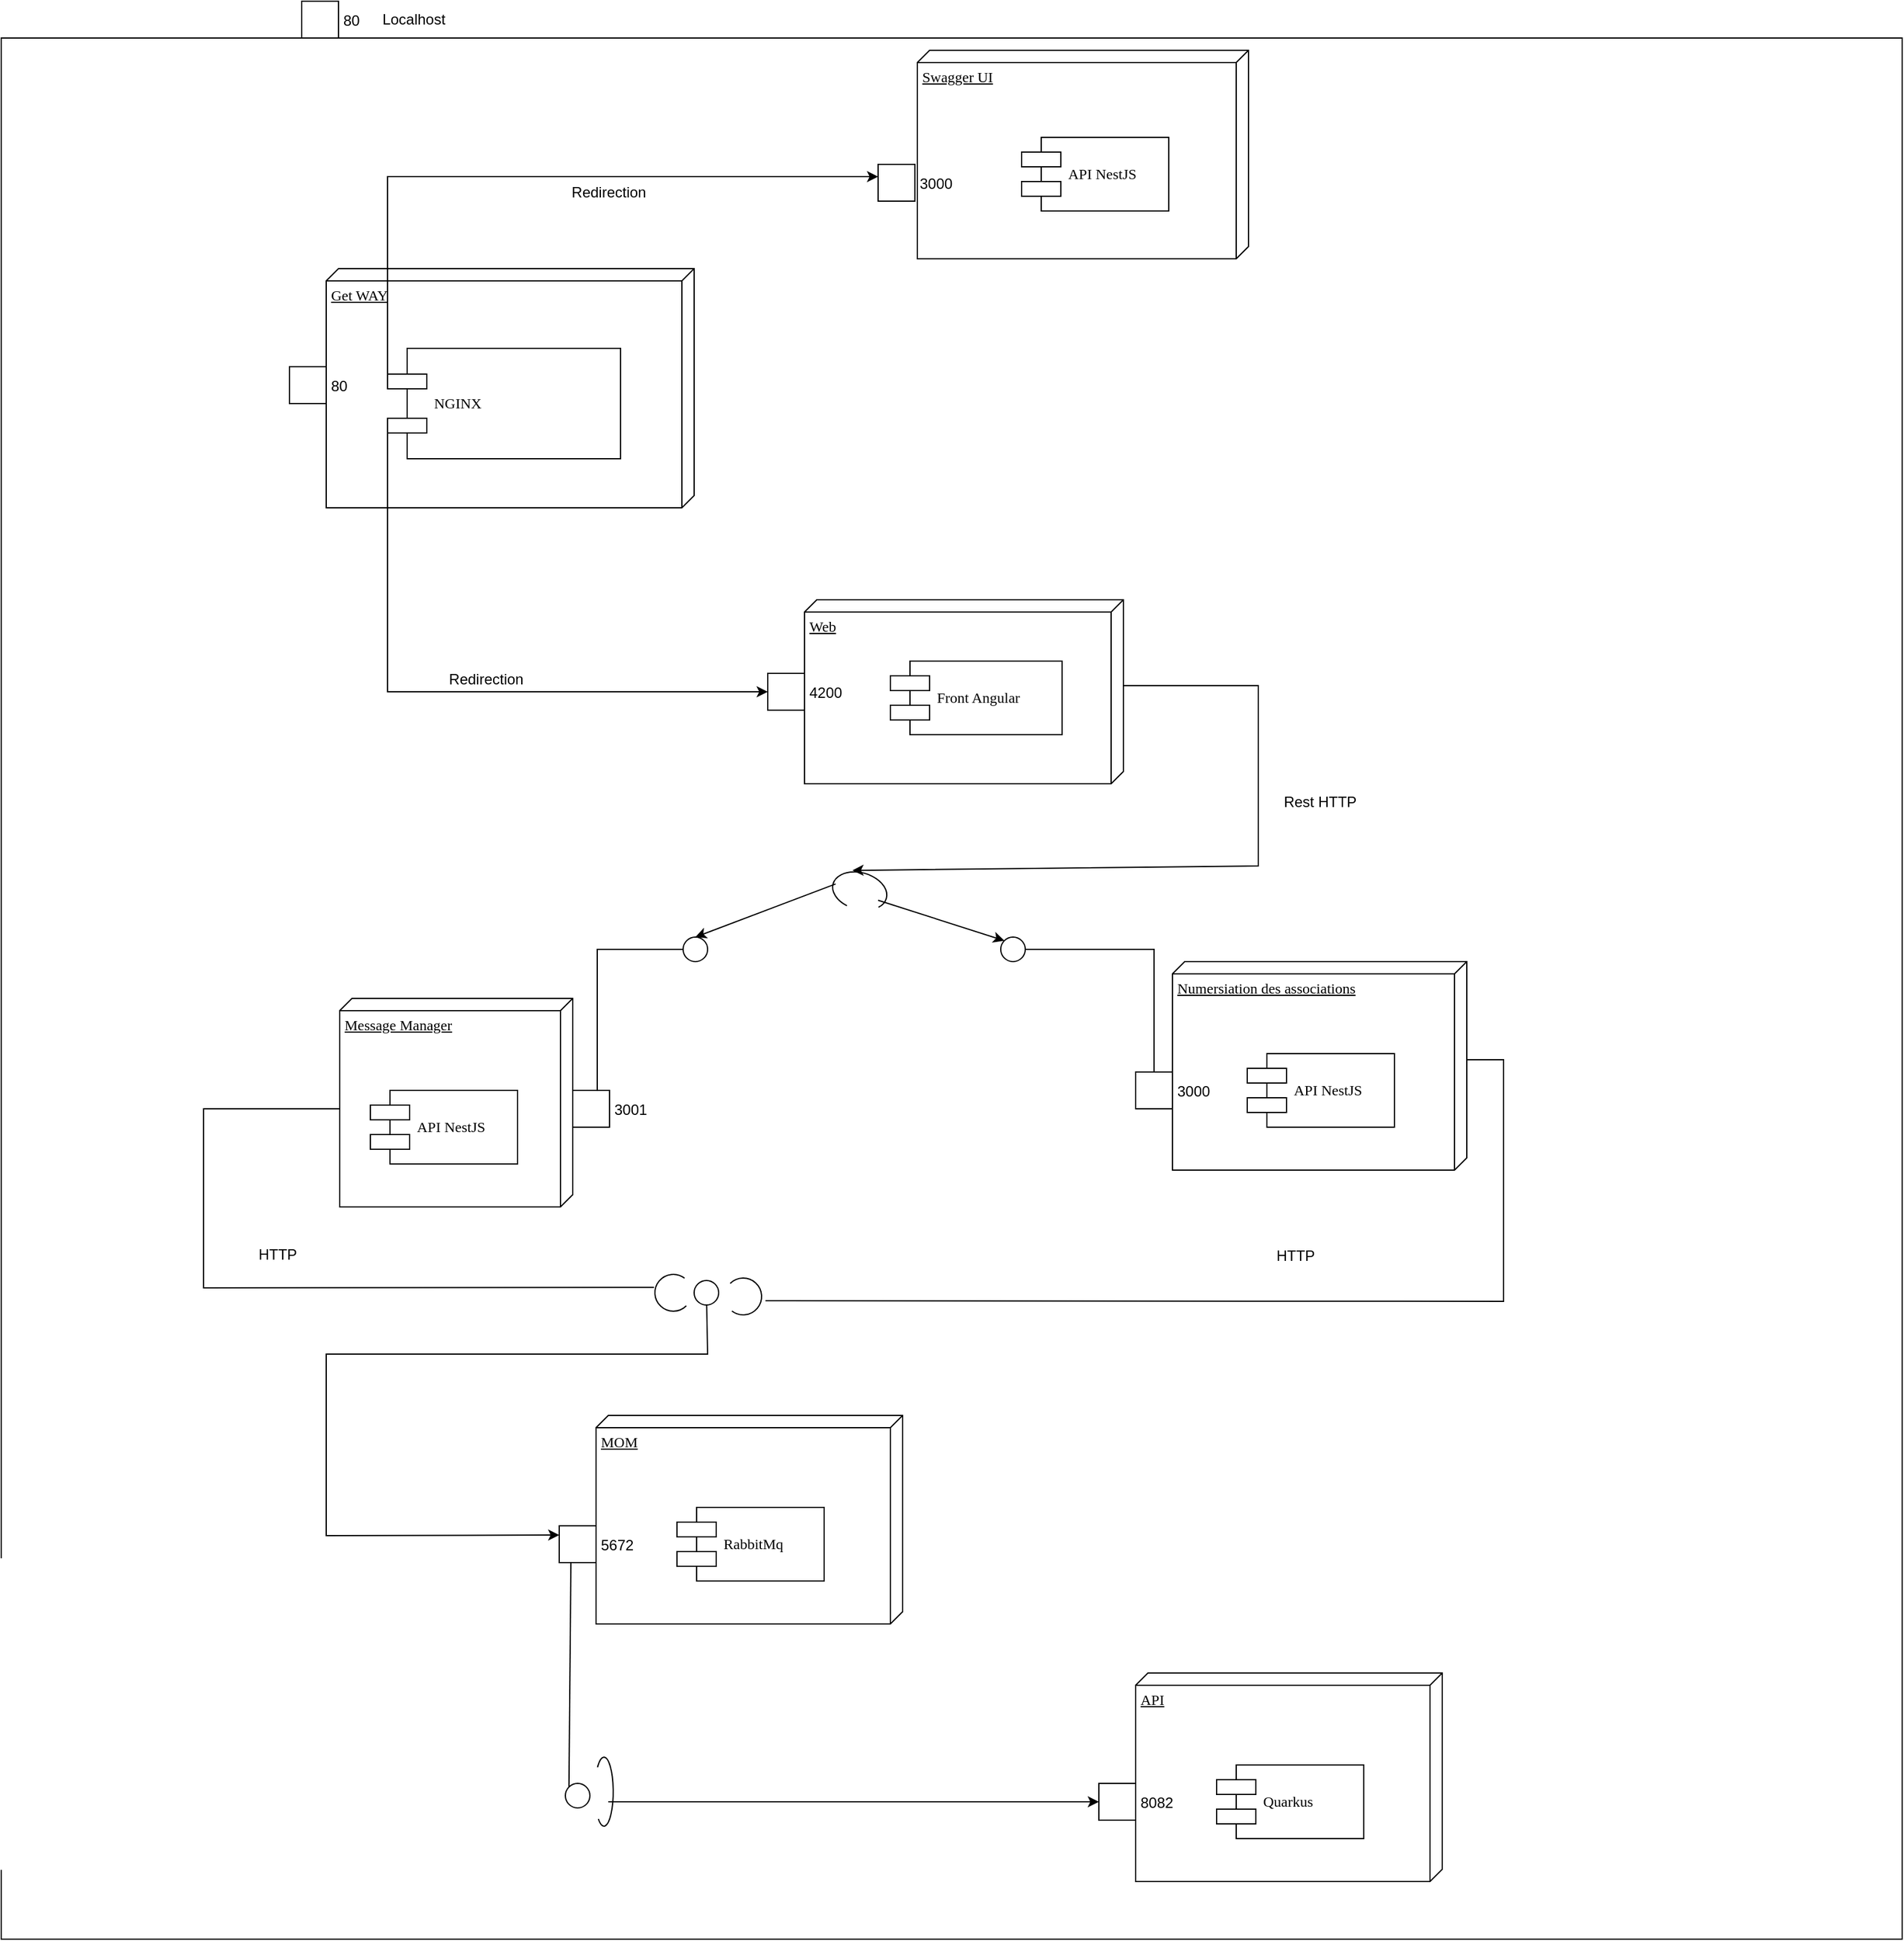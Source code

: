 <mxfile>
    <diagram id="CyJkYtmG5ZELj8j3gVdh" name="Page-1">
        <mxGraphModel dx="1348" dy="1630" grid="1" gridSize="10" guides="1" tooltips="1" connect="1" arrows="1" fold="1" page="1" pageScale="1" pageWidth="827" pageHeight="1169" math="0" shadow="0">
            <root>
                <mxCell id="0"/>
                <mxCell id="1" parent="0"/>
                <mxCell id="2" value="" style="whiteSpace=wrap;html=1;aspect=fixed;" vertex="1" parent="1">
                    <mxGeometry x="-145" y="-33" width="1550" height="1550" as="geometry"/>
                </mxCell>
                <mxCell id="3" value="Get WAY" style="verticalAlign=top;align=left;spacingTop=8;spacingLeft=2;spacingRight=12;shape=cube;size=10;direction=south;fontStyle=4;html=1;rounded=0;shadow=0;comic=0;labelBackgroundColor=none;strokeWidth=1;fontFamily=Verdana;fontSize=12" vertex="1" parent="1">
                    <mxGeometry x="120" y="155" width="300" height="195" as="geometry"/>
                </mxCell>
                <mxCell id="4" value="Message Manager" style="verticalAlign=top;align=left;spacingTop=8;spacingLeft=2;spacingRight=12;shape=cube;size=10;direction=south;fontStyle=4;html=1;rounded=0;shadow=0;comic=0;labelBackgroundColor=none;strokeWidth=1;fontFamily=Verdana;fontSize=12" vertex="1" parent="1">
                    <mxGeometry x="131" y="750" width="190" height="170" as="geometry"/>
                </mxCell>
                <mxCell id="5" value="Web" style="verticalAlign=top;align=left;spacingTop=8;spacingLeft=2;spacingRight=12;shape=cube;size=10;direction=south;fontStyle=4;html=1;rounded=0;shadow=0;comic=0;labelBackgroundColor=none;strokeWidth=1;fontFamily=Verdana;fontSize=12" vertex="1" parent="1">
                    <mxGeometry x="510" y="425" width="260" height="150" as="geometry"/>
                </mxCell>
                <mxCell id="6" value="NGINX" style="shape=component;align=left;spacingLeft=36;rounded=0;shadow=0;comic=0;labelBackgroundColor=none;strokeWidth=1;fontFamily=Verdana;fontSize=12;html=1;" vertex="1" parent="1">
                    <mxGeometry x="170" y="220" width="190" height="90" as="geometry"/>
                </mxCell>
                <mxCell id="7" value="API NestJS" style="shape=component;align=left;spacingLeft=36;rounded=0;shadow=0;comic=0;labelBackgroundColor=none;strokeWidth=1;fontFamily=Verdana;fontSize=12;html=1;" vertex="1" parent="1">
                    <mxGeometry x="156" y="825" width="120" height="60" as="geometry"/>
                </mxCell>
                <mxCell id="8" value="" style="ellipse;whiteSpace=wrap;html=1;rounded=0;shadow=0;comic=0;labelBackgroundColor=none;strokeWidth=1;fontFamily=Verdana;fontSize=12;align=center;" vertex="1" parent="1">
                    <mxGeometry x="411" y="700" width="20" height="20" as="geometry"/>
                </mxCell>
                <mxCell id="9" value="Front Angular" style="shape=component;align=left;spacingLeft=36;rounded=0;shadow=0;comic=0;labelBackgroundColor=none;strokeWidth=1;fontFamily=Verdana;fontSize=12;html=1;" vertex="1" parent="1">
                    <mxGeometry x="580" y="475" width="140" height="60" as="geometry"/>
                </mxCell>
                <mxCell id="10" style="edgeStyle=elbowEdgeStyle;rounded=0;html=1;labelBackgroundColor=none;startArrow=none;startFill=0;startSize=8;endArrow=none;endFill=0;endSize=16;fontFamily=Verdana;fontSize=12;entryX=0.5;entryY=0;entryDx=0;entryDy=0;" edge="1" parent="1" target="13">
                    <mxGeometry relative="1" as="geometry">
                        <mxPoint x="411" y="710" as="sourcePoint"/>
                        <Array as="points">
                            <mxPoint x="341" y="760"/>
                        </Array>
                    </mxGeometry>
                </mxCell>
                <mxCell id="11" value="4200" style="fontStyle=0;labelPosition=right;verticalLabelPosition=middle;align=left;verticalAlign=middle;spacingLeft=2;" vertex="1" parent="1">
                    <mxGeometry x="480" y="485" width="30" height="30" as="geometry"/>
                </mxCell>
                <mxCell id="12" value="80" style="fontStyle=0;labelPosition=right;verticalLabelPosition=middle;align=left;verticalAlign=middle;spacingLeft=2;" vertex="1" parent="1">
                    <mxGeometry x="90" y="235" width="30" height="30" as="geometry"/>
                </mxCell>
                <mxCell id="13" value="3001" style="fontStyle=0;labelPosition=right;verticalLabelPosition=middle;align=left;verticalAlign=middle;spacingLeft=2;" vertex="1" parent="1">
                    <mxGeometry x="321" y="825" width="30" height="30" as="geometry"/>
                </mxCell>
                <mxCell id="14" value="Numersiation des associations" style="verticalAlign=top;align=left;spacingTop=8;spacingLeft=2;spacingRight=12;shape=cube;size=10;direction=south;fontStyle=4;html=1;rounded=0;shadow=0;comic=0;labelBackgroundColor=none;strokeWidth=1;fontFamily=Verdana;fontSize=12" vertex="1" parent="1">
                    <mxGeometry x="810" y="720" width="240" height="170" as="geometry"/>
                </mxCell>
                <mxCell id="15" value="API NestJS" style="shape=component;align=left;spacingLeft=36;rounded=0;shadow=0;comic=0;labelBackgroundColor=none;strokeWidth=1;fontFamily=Verdana;fontSize=12;html=1;" vertex="1" parent="1">
                    <mxGeometry x="871" y="795" width="120" height="60" as="geometry"/>
                </mxCell>
                <mxCell id="16" value="" style="ellipse;whiteSpace=wrap;html=1;rounded=0;shadow=0;comic=0;labelBackgroundColor=none;strokeWidth=1;fontFamily=Verdana;fontSize=12;align=center;" vertex="1" parent="1">
                    <mxGeometry x="670" y="700" width="20" height="20" as="geometry"/>
                </mxCell>
                <mxCell id="17" style="edgeStyle=elbowEdgeStyle;rounded=0;html=1;labelBackgroundColor=none;startArrow=none;startFill=0;startSize=8;endArrow=none;endFill=0;endSize=16;fontFamily=Verdana;fontSize=12;entryX=0.5;entryY=0;entryDx=0;entryDy=0;" edge="1" parent="1" target="18">
                    <mxGeometry relative="1" as="geometry">
                        <mxPoint x="690" y="710" as="sourcePoint"/>
                        <Array as="points">
                            <mxPoint x="795" y="780"/>
                            <mxPoint x="550" y="800"/>
                        </Array>
                    </mxGeometry>
                </mxCell>
                <mxCell id="18" value="3000" style="fontStyle=0;labelPosition=right;verticalLabelPosition=middle;align=left;verticalAlign=middle;spacingLeft=2;" vertex="1" parent="1">
                    <mxGeometry x="780" y="810" width="30" height="30" as="geometry"/>
                </mxCell>
                <mxCell id="19" value="Redirection" style="text;html=1;align=center;verticalAlign=middle;resizable=0;points=[];autosize=1;strokeColor=none;fillColor=none;" vertex="1" parent="1">
                    <mxGeometry x="210" y="475" width="80" height="30" as="geometry"/>
                </mxCell>
                <mxCell id="20" value="" style="endArrow=classic;html=1;rounded=0;exitX=0;exitY=0.7;exitDx=0;exitDy=0;entryX=0;entryY=0.5;entryDx=0;entryDy=0;" edge="1" parent="1" source="6" target="11">
                    <mxGeometry width="50" height="50" relative="1" as="geometry">
                        <mxPoint x="290" y="600" as="sourcePoint"/>
                        <mxPoint x="340" y="550" as="targetPoint"/>
                        <Array as="points">
                            <mxPoint x="170" y="500"/>
                        </Array>
                    </mxGeometry>
                </mxCell>
                <mxCell id="21" value="" style="verticalLabelPosition=bottom;verticalAlign=top;html=1;shape=mxgraph.basic.arc;startAngle=0.3;endAngle=0.1;rotation=105;" vertex="1" parent="1">
                    <mxGeometry x="540" y="640" width="30" height="45" as="geometry"/>
                </mxCell>
                <mxCell id="22" value="" style="endArrow=classic;html=1;rounded=0;entryX=0.5;entryY=0;entryDx=0;entryDy=0;exitX=0.483;exitY=0.955;exitDx=0;exitDy=0;exitPerimeter=0;" edge="1" parent="1" source="21" target="8">
                    <mxGeometry width="50" height="50" relative="1" as="geometry">
                        <mxPoint x="290" y="600" as="sourcePoint"/>
                        <mxPoint x="340" y="550" as="targetPoint"/>
                    </mxGeometry>
                </mxCell>
                <mxCell id="23" value="" style="endArrow=classic;html=1;rounded=0;entryX=0;entryY=0;entryDx=0;entryDy=0;" edge="1" parent="1" target="16">
                    <mxGeometry width="50" height="50" relative="1" as="geometry">
                        <mxPoint x="570" y="670" as="sourcePoint"/>
                        <mxPoint x="340" y="550" as="targetPoint"/>
                    </mxGeometry>
                </mxCell>
                <mxCell id="24" value="" style="endArrow=classic;html=1;rounded=0;entryX=0.008;entryY=0.724;entryDx=0;entryDy=0;entryPerimeter=0;exitX=0;exitY=0;exitDx=70;exitDy=0;exitPerimeter=0;" edge="1" parent="1" source="5" target="21">
                    <mxGeometry width="50" height="50" relative="1" as="geometry">
                        <mxPoint x="930" y="640" as="sourcePoint"/>
                        <mxPoint x="340" y="550" as="targetPoint"/>
                        <Array as="points">
                            <mxPoint x="880" y="495"/>
                            <mxPoint x="880" y="642"/>
                        </Array>
                    </mxGeometry>
                </mxCell>
                <mxCell id="25" value="Rest HTTP" style="text;html=1;align=center;verticalAlign=middle;resizable=0;points=[];autosize=1;strokeColor=none;fillColor=none;" vertex="1" parent="1">
                    <mxGeometry x="890" y="575" width="80" height="30" as="geometry"/>
                </mxCell>
                <mxCell id="26" value="MOM" style="verticalAlign=top;align=left;spacingTop=8;spacingLeft=2;spacingRight=12;shape=cube;size=10;direction=south;fontStyle=4;html=1;rounded=0;shadow=0;comic=0;labelBackgroundColor=none;strokeWidth=1;fontFamily=Verdana;fontSize=12" vertex="1" parent="1">
                    <mxGeometry x="340" y="1090" width="250" height="170" as="geometry"/>
                </mxCell>
                <mxCell id="27" value="RabbitMq" style="shape=component;align=left;spacingLeft=36;rounded=0;shadow=0;comic=0;labelBackgroundColor=none;strokeWidth=1;fontFamily=Verdana;fontSize=12;html=1;" vertex="1" parent="1">
                    <mxGeometry x="406" y="1165" width="120" height="60" as="geometry"/>
                </mxCell>
                <mxCell id="28" value="5672" style="fontStyle=0;labelPosition=right;verticalLabelPosition=middle;align=left;verticalAlign=middle;spacingLeft=2;" vertex="1" parent="1">
                    <mxGeometry x="310" y="1180" width="30" height="30" as="geometry"/>
                </mxCell>
                <mxCell id="29" value="" style="endArrow=classic;html=1;rounded=0;entryX=0;entryY=0.25;entryDx=0;entryDy=0;startArrow=none;" edge="1" parent="1" source="31" target="28">
                    <mxGeometry width="50" height="50" relative="1" as="geometry">
                        <mxPoint x="431" y="990" as="sourcePoint"/>
                        <mxPoint x="441" y="1067" as="targetPoint"/>
                        <Array as="points">
                            <mxPoint x="431" y="1040"/>
                            <mxPoint x="120" y="1040"/>
                            <mxPoint x="120" y="1188"/>
                        </Array>
                    </mxGeometry>
                </mxCell>
                <mxCell id="30" value="" style="endArrow=none;html=1;rounded=0;entryX=0;entryY=0.25;entryDx=0;entryDy=0;" edge="1" parent="1" target="31">
                    <mxGeometry width="50" height="50" relative="1" as="geometry">
                        <mxPoint x="431" y="990" as="sourcePoint"/>
                        <mxPoint x="310.0" y="1187.5" as="targetPoint"/>
                        <Array as="points"/>
                    </mxGeometry>
                </mxCell>
                <mxCell id="31" value="" style="ellipse;whiteSpace=wrap;html=1;rounded=0;shadow=0;comic=0;labelBackgroundColor=none;strokeWidth=1;fontFamily=Verdana;fontSize=12;align=center;" vertex="1" parent="1">
                    <mxGeometry x="420" y="980" width="20" height="20" as="geometry"/>
                </mxCell>
                <mxCell id="32" value="" style="verticalLabelPosition=bottom;verticalAlign=top;html=1;shape=mxgraph.basic.arc;startAngle=0.375;endAngle=0.105;" vertex="1" parent="1">
                    <mxGeometry x="388" y="975" width="30" height="30" as="geometry"/>
                </mxCell>
                <mxCell id="33" value="" style="verticalLabelPosition=bottom;verticalAlign=top;html=1;shape=mxgraph.basic.arc;startAngle=0.375;endAngle=0.105;rotation=-180;" vertex="1" parent="1">
                    <mxGeometry x="445" y="978" width="30" height="30" as="geometry"/>
                </mxCell>
                <mxCell id="34" value="" style="endArrow=none;html=1;rounded=0;exitX=-0.024;exitY=0.355;exitDx=0;exitDy=0;exitPerimeter=0;entryX=0;entryY=0;entryDx=90;entryDy=190;entryPerimeter=0;" edge="1" parent="1" source="32" target="4">
                    <mxGeometry width="50" height="50" relative="1" as="geometry">
                        <mxPoint x="290" y="960" as="sourcePoint"/>
                        <mxPoint x="340" y="910" as="targetPoint"/>
                        <Array as="points">
                            <mxPoint x="20" y="986"/>
                            <mxPoint x="20" y="840"/>
                        </Array>
                    </mxGeometry>
                </mxCell>
                <mxCell id="35" value="" style="endArrow=none;html=1;rounded=0;exitX=0;exitY=0;exitDx=80;exitDy=0;exitPerimeter=0;entryX=-0.106;entryY=0.382;entryDx=0;entryDy=0;entryPerimeter=0;" edge="1" parent="1" source="14" target="33">
                    <mxGeometry width="50" height="50" relative="1" as="geometry">
                        <mxPoint x="1017.28" y="1007.65" as="sourcePoint"/>
                        <mxPoint x="761" y="862" as="targetPoint"/>
                        <Array as="points">
                            <mxPoint x="1080" y="800"/>
                            <mxPoint x="1080" y="997"/>
                        </Array>
                    </mxGeometry>
                </mxCell>
                <mxCell id="36" value="HTTP" style="text;html=1;align=center;verticalAlign=middle;resizable=0;points=[];autosize=1;strokeColor=none;fillColor=none;" vertex="1" parent="1">
                    <mxGeometry x="55" y="944" width="50" height="30" as="geometry"/>
                </mxCell>
                <mxCell id="37" value="HTTP" style="text;html=1;align=center;verticalAlign=middle;resizable=0;points=[];autosize=1;strokeColor=none;fillColor=none;" vertex="1" parent="1">
                    <mxGeometry x="885" y="945" width="50" height="30" as="geometry"/>
                </mxCell>
                <mxCell id="38" value="API" style="verticalAlign=top;align=left;spacingTop=8;spacingLeft=2;spacingRight=12;shape=cube;size=10;direction=south;fontStyle=4;html=1;rounded=0;shadow=0;comic=0;labelBackgroundColor=none;strokeWidth=1;fontFamily=Verdana;fontSize=12" vertex="1" parent="1">
                    <mxGeometry x="780" y="1300" width="250" height="170" as="geometry"/>
                </mxCell>
                <mxCell id="39" value="Quarkus" style="shape=component;align=left;spacingLeft=36;rounded=0;shadow=0;comic=0;labelBackgroundColor=none;strokeWidth=1;fontFamily=Verdana;fontSize=12;html=1;" vertex="1" parent="1">
                    <mxGeometry x="846" y="1375" width="120" height="60" as="geometry"/>
                </mxCell>
                <mxCell id="40" value="8082" style="fontStyle=0;labelPosition=right;verticalLabelPosition=middle;align=left;verticalAlign=middle;spacingLeft=2;" vertex="1" parent="1">
                    <mxGeometry x="750" y="1390" width="30" height="30" as="geometry"/>
                </mxCell>
                <mxCell id="41" value="" style="verticalLabelPosition=bottom;verticalAlign=top;html=1;shape=mxgraph.basic.arc;startAngle=0.375;endAngle=0.105;rotation=-180;" vertex="1" parent="1">
                    <mxGeometry x="339" y="1368.63" width="15" height="56.25" as="geometry"/>
                </mxCell>
                <mxCell id="42" value="" style="endArrow=classic;html=1;rounded=0;exitX=0.25;exitY=1;exitDx=0;exitDy=0;entryX=0;entryY=0;entryDx=0;entryDy=0;startArrow=none;" edge="1" parent="1" source="44">
                    <mxGeometry width="50" height="50" relative="1" as="geometry">
                        <mxPoint x="319.5" y="1210" as="sourcePoint"/>
                        <mxPoint x="325.929" y="1392.929" as="targetPoint"/>
                    </mxGeometry>
                </mxCell>
                <mxCell id="43" value="" style="endArrow=none;html=1;rounded=0;exitX=0.25;exitY=1;exitDx=0;exitDy=0;entryX=0;entryY=0;entryDx=0;entryDy=0;" edge="1" parent="1" target="44">
                    <mxGeometry width="50" height="50" relative="1" as="geometry">
                        <mxPoint x="319.5" y="1210" as="sourcePoint"/>
                        <mxPoint x="310" y="1350" as="targetPoint"/>
                    </mxGeometry>
                </mxCell>
                <mxCell id="44" value="" style="ellipse;whiteSpace=wrap;html=1;rounded=0;shadow=0;comic=0;labelBackgroundColor=none;strokeWidth=1;fontFamily=Verdana;fontSize=12;align=center;" vertex="1" parent="1">
                    <mxGeometry x="315" y="1390" width="20" height="20" as="geometry"/>
                </mxCell>
                <mxCell id="45" value="" style="endArrow=classic;html=1;rounded=0;entryX=0;entryY=0.5;entryDx=0;entryDy=0;" edge="1" parent="1" target="40">
                    <mxGeometry width="50" height="50" relative="1" as="geometry">
                        <mxPoint x="350" y="1405" as="sourcePoint"/>
                        <mxPoint x="340" y="1350" as="targetPoint"/>
                    </mxGeometry>
                </mxCell>
                <mxCell id="46" value="80" style="fontStyle=0;labelPosition=right;verticalLabelPosition=middle;align=left;verticalAlign=middle;spacingLeft=2;" vertex="1" parent="1">
                    <mxGeometry x="100" y="-63" width="30" height="30" as="geometry"/>
                </mxCell>
                <mxCell id="47" value="Localhost" style="text;html=1;align=center;verticalAlign=middle;resizable=0;points=[];autosize=1;strokeColor=none;fillColor=none;" vertex="1" parent="1">
                    <mxGeometry x="156" y="-63" width="70" height="30" as="geometry"/>
                </mxCell>
                <mxCell id="48" value="Swagger UI" style="verticalAlign=top;align=left;spacingTop=8;spacingLeft=2;spacingRight=12;shape=cube;size=10;direction=south;fontStyle=4;html=1;rounded=0;shadow=0;comic=0;labelBackgroundColor=none;strokeWidth=1;fontFamily=Verdana;fontSize=12" vertex="1" parent="1">
                    <mxGeometry x="602" y="-23" width="270" height="170" as="geometry"/>
                </mxCell>
                <mxCell id="49" value="API NestJS" style="shape=component;align=left;spacingLeft=36;rounded=0;shadow=0;comic=0;labelBackgroundColor=none;strokeWidth=1;fontFamily=Verdana;fontSize=12;html=1;" vertex="1" parent="1">
                    <mxGeometry x="687" y="48" width="120" height="60" as="geometry"/>
                </mxCell>
                <mxCell id="50" value="3000" style="fontStyle=0;labelPosition=right;verticalLabelPosition=middle;align=left;verticalAlign=middle;spacingLeft=2;" vertex="1" parent="1">
                    <mxGeometry x="570" y="70" width="30" height="30" as="geometry"/>
                </mxCell>
                <mxCell id="51" value="" style="endArrow=classic;html=1;rounded=0;exitX=0;exitY=0.3;exitDx=0;exitDy=0;" edge="1" parent="1" source="6">
                    <mxGeometry width="50" height="50" relative="1" as="geometry">
                        <mxPoint x="690" y="310" as="sourcePoint"/>
                        <mxPoint x="570" y="80" as="targetPoint"/>
                        <Array as="points">
                            <mxPoint x="170" y="80"/>
                        </Array>
                    </mxGeometry>
                </mxCell>
                <mxCell id="52" value="Redirection" style="text;html=1;align=center;verticalAlign=middle;resizable=0;points=[];autosize=1;strokeColor=none;fillColor=none;" vertex="1" parent="1">
                    <mxGeometry x="310" y="78" width="80" height="30" as="geometry"/>
                </mxCell>
            </root>
        </mxGraphModel>
    </diagram>
</mxfile>